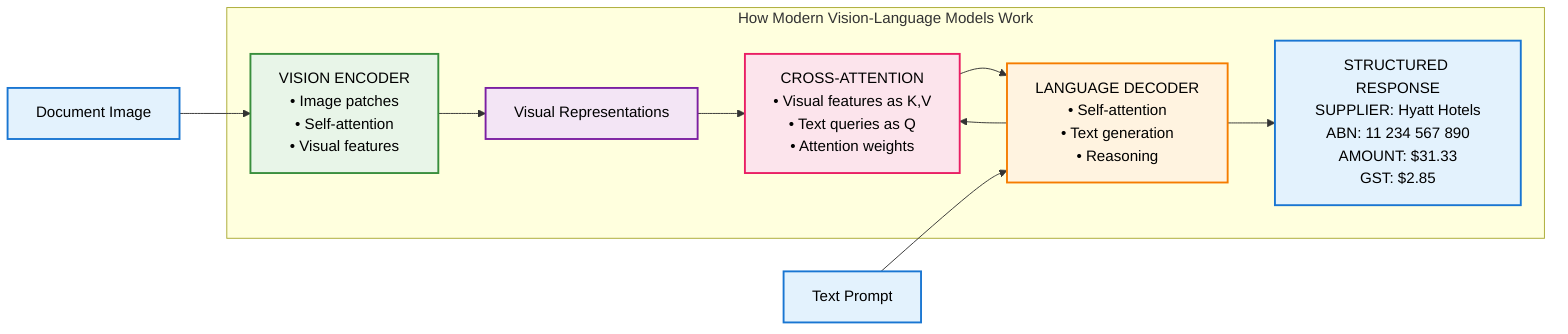 flowchart LR
    subgraph main ["How Modern Vision-Language Models Work"]
        direction LR
        B["VISION ENCODER<br/>• Image patches<br/>• Self-attention<br/>• Visual features"] --> C[Visual Representations]
        C --> G["CROSS-ATTENTION<br/>• Visual features as K,V<br/>• Text queries as Q<br/>• Attention weights"]
        D["LANGUAGE DECODER<br/>• Self-attention<br/>• Text generation<br/>• Reasoning"] --> G
        G --> D
        D --> E["STRUCTURED RESPONSE<br/>SUPPLIER: Hyatt Hotels<br/>ABN: 11 234 567 890<br/>AMOUNT: $31.33<br/>GST: $2.85"]
    end
    
    A[Document Image] --> B
    F[Text Prompt] --> D
    
    %% Styling
    classDef inputOutput fill:#e3f2fd,stroke:#1976d2,stroke-width:2px,color:#000
    classDef encoder fill:#e8f5e8,stroke:#388e3c,stroke-width:2px,color:#000
    classDef decoder fill:#fff3e0,stroke:#f57c00,stroke-width:2px,color:#000
    classDef intermediate fill:#f3e5f5,stroke:#7b1fa2,stroke-width:2px,color:#000
    classDef crossattention fill:#fce4ec,stroke:#e91e63,stroke-width:2px,color:#000
    
    class A,F,E inputOutput
    class B,B1 encoder
    class D,D1 decoder
    class C intermediate
    class G,G1 crossattention